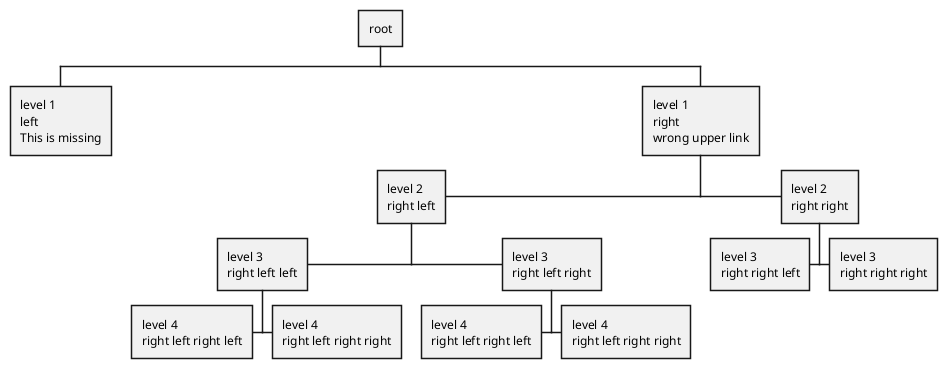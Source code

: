 {
  "sha1": "gsgja2qyxktokc66pc8iiniys0wb6n8",
  "insertion": {
    "when": "2024-06-01T09:03:08.304Z",
    "url": "https://forum.plantuml.net/15159/wbs-missing-link-and-missing-box",
    "user": "plantuml@gmail.com"
  }
}
@startwbs 
+ root
 + level 1\nright\nwrong upper link
  + level 2\nright right
   + level 3\nright right right
   - level 3\nright right left
  - level 2\nright left
   + level 3\nright left right
    + level 4\nright left right right
    - level 4\nright left right left
   - level 3\nright left left
    + level 4\nright left right right
    - level 4\nright left right left
 - level 1\nleft\nThis is missing
@endwbs

